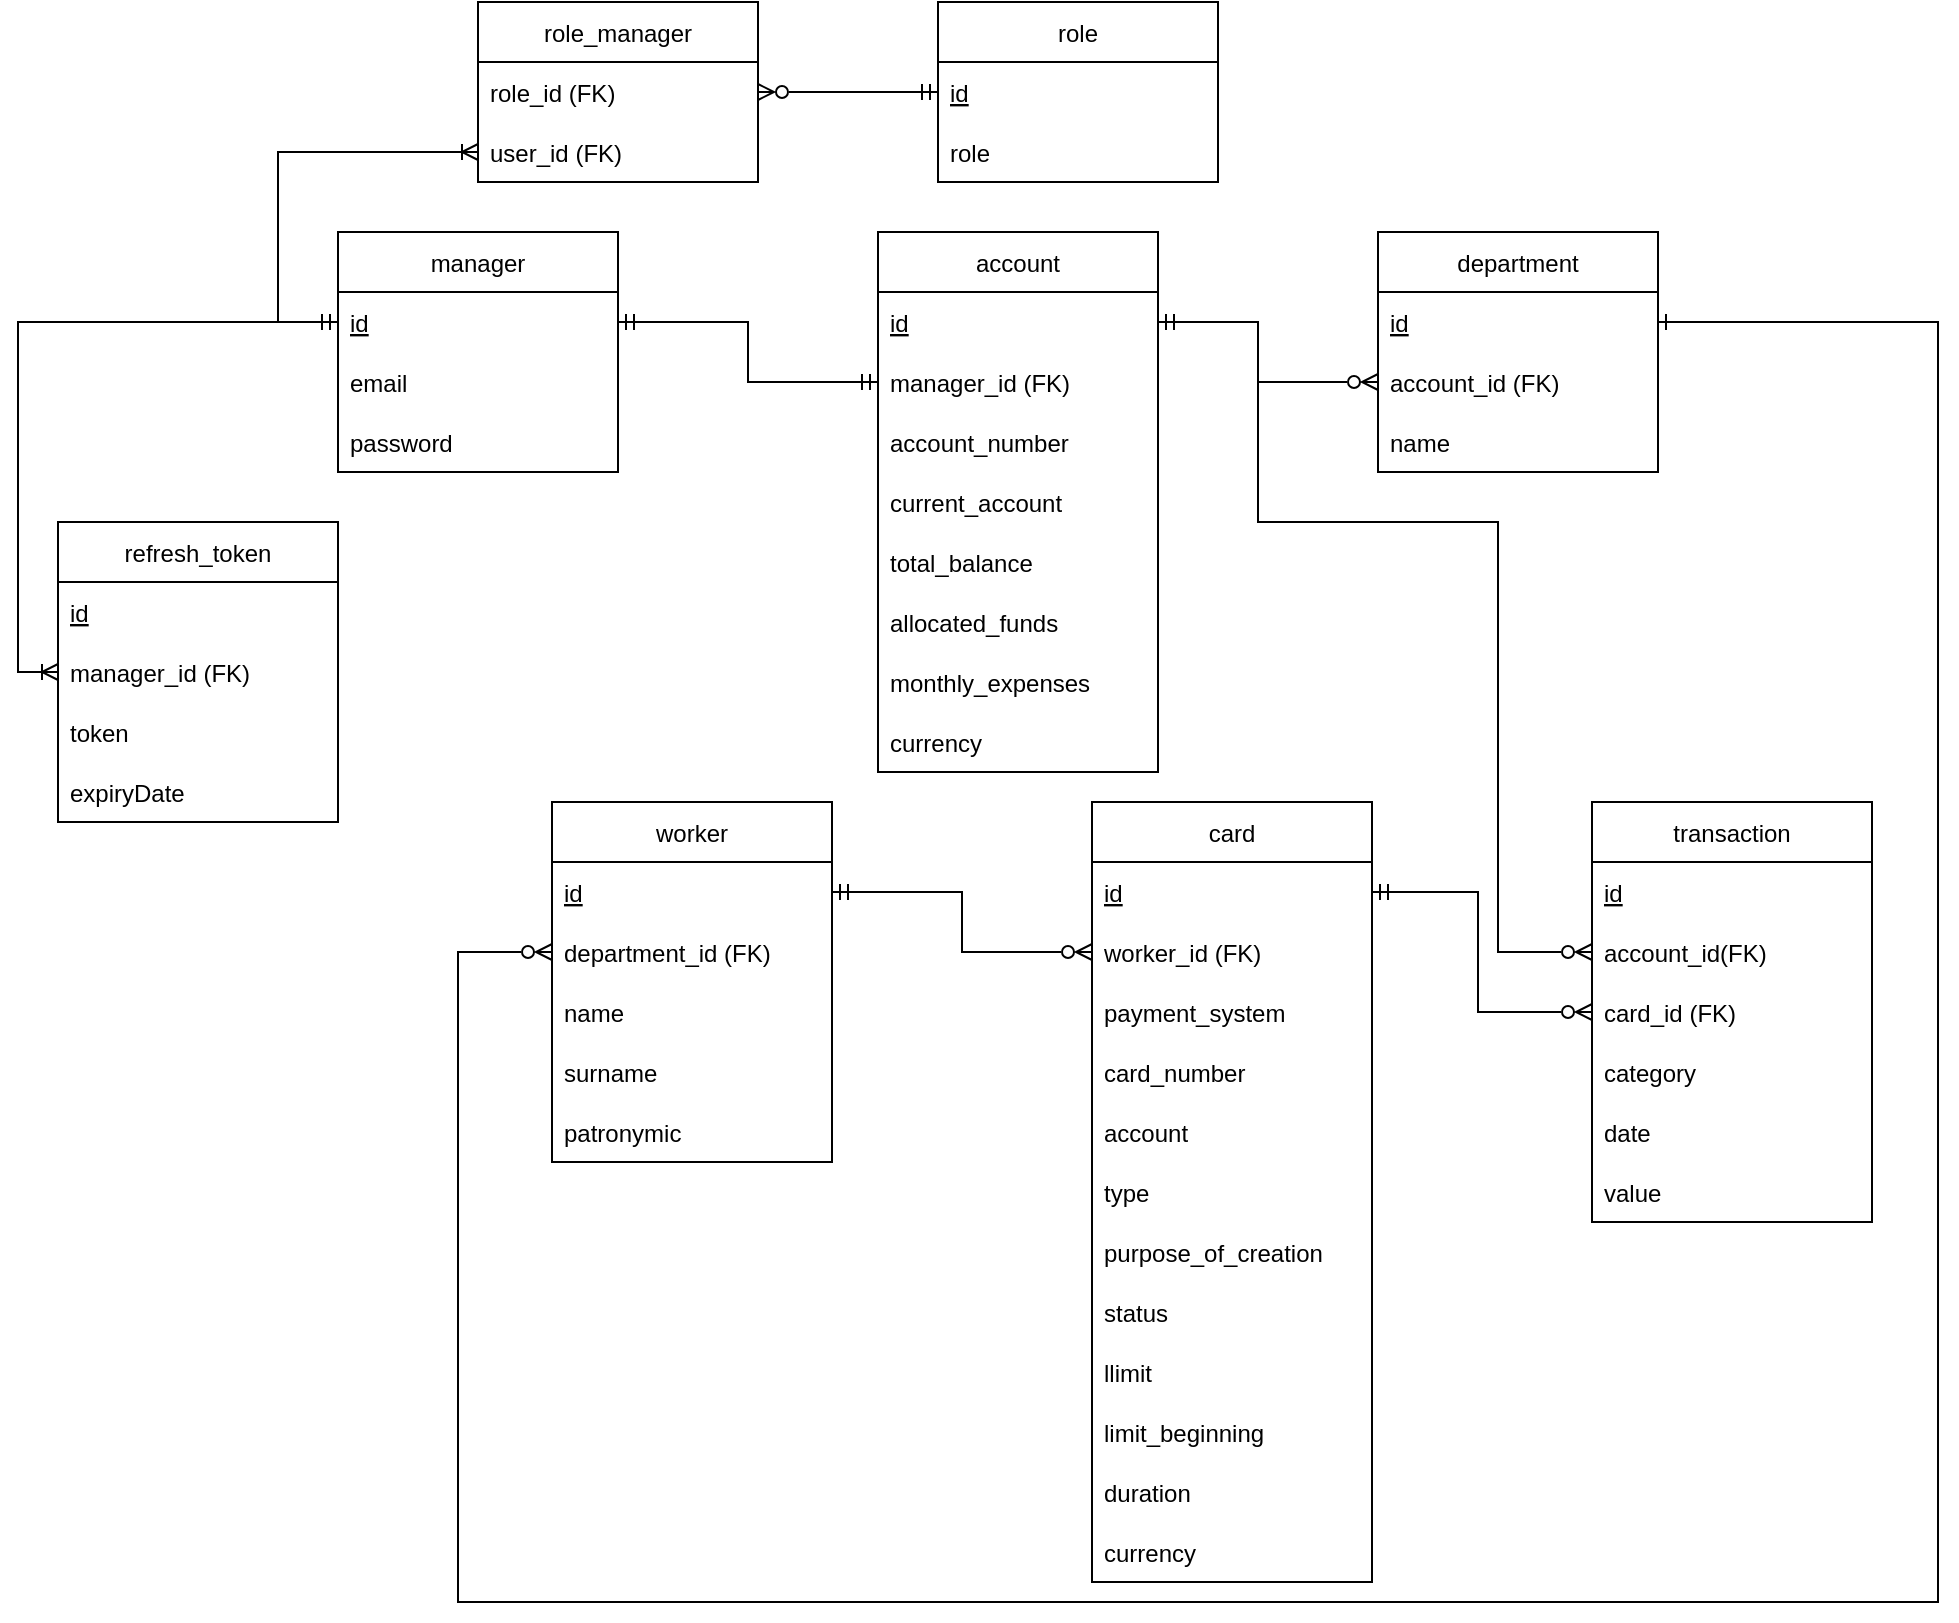 <mxfile version="15.9.1" type="device"><diagram id="fV8NuC_IhSABXQQTqn1Q" name="Page-1"><mxGraphModel dx="2249" dy="1965" grid="1" gridSize="10" guides="1" tooltips="1" connect="1" arrows="1" fold="1" page="1" pageScale="1" pageWidth="827" pageHeight="1169" math="0" shadow="0"><root><mxCell id="0"/><mxCell id="1" parent="0"/><mxCell id="YcEs4hc1Zq2aLNJtnhcE-54" style="edgeStyle=orthogonalEdgeStyle;rounded=0;orthogonalLoop=1;jettySize=auto;html=1;entryX=0;entryY=0.5;entryDx=0;entryDy=0;startArrow=ERmandOne;startFill=0;exitX=1;exitY=0.5;exitDx=0;exitDy=0;endArrow=ERmandOne;endFill=0;" parent="1" source="EOYDnTgEc_vNznU8tial-6" target="YcEs4hc1Zq2aLNJtnhcE-50" edge="1"><mxGeometry relative="1" as="geometry"/></mxCell><mxCell id="1jyUmRkL_I3DHBVLjQzw-10" style="edgeStyle=orthogonalEdgeStyle;rounded=0;orthogonalLoop=1;jettySize=auto;html=1;exitX=0;exitY=0.5;exitDx=0;exitDy=0;startArrow=ERmandOne;startFill=0;endArrow=ERoneToMany;endFill=0;entryX=0;entryY=0.5;entryDx=0;entryDy=0;" parent="1" source="EOYDnTgEc_vNznU8tial-6" target="1jyUmRkL_I3DHBVLjQzw-7" edge="1"><mxGeometry relative="1" as="geometry"><mxPoint x="130" y="-35" as="targetPoint"/><Array as="points"><mxPoint x="30" y="80"/><mxPoint x="30" y="-5"/></Array></mxGeometry></mxCell><mxCell id="1jyUmRkL_I3DHBVLjQzw-16" style="edgeStyle=orthogonalEdgeStyle;rounded=0;orthogonalLoop=1;jettySize=auto;html=1;entryX=0;entryY=0.5;entryDx=0;entryDy=0;startArrow=ERmandOne;startFill=0;endArrow=ERoneToMany;endFill=0;exitX=0;exitY=0.5;exitDx=0;exitDy=0;" parent="1" source="EOYDnTgEc_vNznU8tial-6" target="1jyUmRkL_I3DHBVLjQzw-13" edge="1"><mxGeometry relative="1" as="geometry"/></mxCell><mxCell id="YcEs4hc1Zq2aLNJtnhcE-1" value="manager" style="swimlane;fontStyle=0;childLayout=stackLayout;horizontal=1;startSize=30;horizontalStack=0;resizeParent=1;resizeParentMax=0;resizeLast=0;collapsible=1;marginBottom=0;" parent="1" vertex="1"><mxGeometry x="60" y="35" width="140" height="120" as="geometry"/></mxCell><mxCell id="EOYDnTgEc_vNznU8tial-6" value="id" style="text;strokeColor=none;fillColor=none;align=left;verticalAlign=middle;spacingLeft=4;spacingRight=4;overflow=hidden;points=[[0,0.5],[1,0.5]];portConstraint=eastwest;rotatable=0;fontStyle=4" parent="YcEs4hc1Zq2aLNJtnhcE-1" vertex="1"><mxGeometry y="30" width="140" height="30" as="geometry"/></mxCell><mxCell id="YcEs4hc1Zq2aLNJtnhcE-3" value="email" style="text;strokeColor=none;fillColor=none;align=left;verticalAlign=middle;spacingLeft=4;spacingRight=4;overflow=hidden;points=[[0,0.5],[1,0.5]];portConstraint=eastwest;rotatable=0;" parent="YcEs4hc1Zq2aLNJtnhcE-1" vertex="1"><mxGeometry y="60" width="140" height="30" as="geometry"/></mxCell><mxCell id="YcEs4hc1Zq2aLNJtnhcE-4" value="password" style="text;strokeColor=none;fillColor=none;align=left;verticalAlign=middle;spacingLeft=4;spacingRight=4;overflow=hidden;points=[[0,0.5],[1,0.5]];portConstraint=eastwest;rotatable=0;" parent="YcEs4hc1Zq2aLNJtnhcE-1" vertex="1"><mxGeometry y="90" width="140" height="30" as="geometry"/></mxCell><mxCell id="YcEs4hc1Zq2aLNJtnhcE-33" value="card" style="swimlane;fontStyle=0;childLayout=stackLayout;horizontal=1;startSize=30;horizontalStack=0;resizeParent=1;resizeParentMax=0;resizeLast=0;collapsible=1;marginBottom=0;" parent="1" vertex="1"><mxGeometry x="437" y="320" width="140" height="390" as="geometry"/></mxCell><mxCell id="YcEs4hc1Zq2aLNJtnhcE-34" value="id" style="text;strokeColor=none;fillColor=none;align=left;verticalAlign=middle;spacingLeft=4;spacingRight=4;overflow=hidden;points=[[0,0.5],[1,0.5]];portConstraint=eastwest;rotatable=0;fontStyle=4" parent="YcEs4hc1Zq2aLNJtnhcE-33" vertex="1"><mxGeometry y="30" width="140" height="30" as="geometry"/></mxCell><mxCell id="YcEs4hc1Zq2aLNJtnhcE-35" value="worker_id (FK)" style="text;strokeColor=none;fillColor=none;align=left;verticalAlign=middle;spacingLeft=4;spacingRight=4;overflow=hidden;points=[[0,0.5],[1,0.5]];portConstraint=eastwest;rotatable=0;" parent="YcEs4hc1Zq2aLNJtnhcE-33" vertex="1"><mxGeometry y="60" width="140" height="30" as="geometry"/></mxCell><mxCell id="mhZmct1hZo7QD02tIn7t-14" value="payment_system" style="text;strokeColor=none;fillColor=none;align=left;verticalAlign=middle;spacingLeft=4;spacingRight=4;overflow=hidden;points=[[0,0.5],[1,0.5]];portConstraint=eastwest;rotatable=0;" parent="YcEs4hc1Zq2aLNJtnhcE-33" vertex="1"><mxGeometry y="90" width="140" height="30" as="geometry"/></mxCell><mxCell id="YcEs4hc1Zq2aLNJtnhcE-36" value="card_number" style="text;strokeColor=none;fillColor=none;align=left;verticalAlign=middle;spacingLeft=4;spacingRight=4;overflow=hidden;points=[[0,0.5],[1,0.5]];portConstraint=eastwest;rotatable=0;" parent="YcEs4hc1Zq2aLNJtnhcE-33" vertex="1"><mxGeometry y="120" width="140" height="30" as="geometry"/></mxCell><mxCell id="mhZmct1hZo7QD02tIn7t-21" value="account" style="text;strokeColor=none;fillColor=none;align=left;verticalAlign=middle;spacingLeft=4;spacingRight=4;overflow=hidden;points=[[0,0.5],[1,0.5]];portConstraint=eastwest;rotatable=0;" parent="YcEs4hc1Zq2aLNJtnhcE-33" vertex="1"><mxGeometry y="150" width="140" height="30" as="geometry"/></mxCell><mxCell id="mhZmct1hZo7QD02tIn7t-15" value="type" style="text;strokeColor=none;fillColor=none;align=left;verticalAlign=middle;spacingLeft=4;spacingRight=4;overflow=hidden;points=[[0,0.5],[1,0.5]];portConstraint=eastwest;rotatable=0;" parent="YcEs4hc1Zq2aLNJtnhcE-33" vertex="1"><mxGeometry y="180" width="140" height="30" as="geometry"/></mxCell><mxCell id="mhZmct1hZo7QD02tIn7t-16" value="purpose_of_creation" style="text;strokeColor=none;fillColor=none;align=left;verticalAlign=middle;spacingLeft=4;spacingRight=4;overflow=hidden;points=[[0,0.5],[1,0.5]];portConstraint=eastwest;rotatable=0;" parent="YcEs4hc1Zq2aLNJtnhcE-33" vertex="1"><mxGeometry y="210" width="140" height="30" as="geometry"/></mxCell><mxCell id="mhZmct1hZo7QD02tIn7t-19" value="status" style="text;strokeColor=none;fillColor=none;align=left;verticalAlign=middle;spacingLeft=4;spacingRight=4;overflow=hidden;points=[[0,0.5],[1,0.5]];portConstraint=eastwest;rotatable=0;" parent="YcEs4hc1Zq2aLNJtnhcE-33" vertex="1"><mxGeometry y="240" width="140" height="30" as="geometry"/></mxCell><mxCell id="mhZmct1hZo7QD02tIn7t-22" value="llimit" style="text;strokeColor=none;fillColor=none;align=left;verticalAlign=middle;spacingLeft=4;spacingRight=4;overflow=hidden;points=[[0,0.5],[1,0.5]];portConstraint=eastwest;rotatable=0;" parent="YcEs4hc1Zq2aLNJtnhcE-33" vertex="1"><mxGeometry y="270" width="140" height="30" as="geometry"/></mxCell><mxCell id="mhZmct1hZo7QD02tIn7t-24" value="limit_beginning" style="text;strokeColor=none;fillColor=none;align=left;verticalAlign=middle;spacingLeft=4;spacingRight=4;overflow=hidden;points=[[0,0.5],[1,0.5]];portConstraint=eastwest;rotatable=0;" parent="YcEs4hc1Zq2aLNJtnhcE-33" vertex="1"><mxGeometry y="300" width="140" height="30" as="geometry"/></mxCell><mxCell id="mhZmct1hZo7QD02tIn7t-25" value="duration" style="text;strokeColor=none;fillColor=none;align=left;verticalAlign=middle;spacingLeft=4;spacingRight=4;overflow=hidden;points=[[0,0.5],[1,0.5]];portConstraint=eastwest;rotatable=0;" parent="YcEs4hc1Zq2aLNJtnhcE-33" vertex="1"><mxGeometry y="330" width="140" height="30" as="geometry"/></mxCell><mxCell id="mhZmct1hZo7QD02tIn7t-26" value="currency" style="text;strokeColor=none;fillColor=none;align=left;verticalAlign=middle;spacingLeft=4;spacingRight=4;overflow=hidden;points=[[0,0.5],[1,0.5]];portConstraint=eastwest;rotatable=0;" parent="YcEs4hc1Zq2aLNJtnhcE-33" vertex="1"><mxGeometry y="360" width="140" height="30" as="geometry"/></mxCell><mxCell id="YcEs4hc1Zq2aLNJtnhcE-37" value="department" style="swimlane;fontStyle=0;childLayout=stackLayout;horizontal=1;startSize=30;horizontalStack=0;resizeParent=1;resizeParentMax=0;resizeLast=0;collapsible=1;marginBottom=0;" parent="1" vertex="1"><mxGeometry x="580" y="35" width="140" height="120" as="geometry"/></mxCell><mxCell id="YcEs4hc1Zq2aLNJtnhcE-38" value="id" style="text;strokeColor=none;fillColor=none;align=left;verticalAlign=middle;spacingLeft=4;spacingRight=4;overflow=hidden;points=[[0,0.5],[1,0.5]];portConstraint=eastwest;rotatable=0;fontStyle=4" parent="YcEs4hc1Zq2aLNJtnhcE-37" vertex="1"><mxGeometry y="30" width="140" height="30" as="geometry"/></mxCell><mxCell id="YcEs4hc1Zq2aLNJtnhcE-40" value="account_id (FK)" style="text;strokeColor=none;fillColor=none;align=left;verticalAlign=middle;spacingLeft=4;spacingRight=4;overflow=hidden;points=[[0,0.5],[1,0.5]];portConstraint=eastwest;rotatable=0;" parent="YcEs4hc1Zq2aLNJtnhcE-37" vertex="1"><mxGeometry y="60" width="140" height="30" as="geometry"/></mxCell><mxCell id="mhZmct1hZo7QD02tIn7t-8" value="name" style="text;strokeColor=none;fillColor=none;align=left;verticalAlign=middle;spacingLeft=4;spacingRight=4;overflow=hidden;points=[[0,0.5],[1,0.5]];portConstraint=eastwest;rotatable=0;" parent="YcEs4hc1Zq2aLNJtnhcE-37" vertex="1"><mxGeometry y="90" width="140" height="30" as="geometry"/></mxCell><mxCell id="YcEs4hc1Zq2aLNJtnhcE-41" value="worker" style="swimlane;fontStyle=0;childLayout=stackLayout;horizontal=1;startSize=30;horizontalStack=0;resizeParent=1;resizeParentMax=0;resizeLast=0;collapsible=1;marginBottom=0;" parent="1" vertex="1"><mxGeometry x="167" y="320" width="140" height="180" as="geometry"/></mxCell><mxCell id="YcEs4hc1Zq2aLNJtnhcE-42" value="id" style="text;strokeColor=none;fillColor=none;align=left;verticalAlign=middle;spacingLeft=4;spacingRight=4;overflow=hidden;points=[[0,0.5],[1,0.5]];portConstraint=eastwest;rotatable=0;fontStyle=4" parent="YcEs4hc1Zq2aLNJtnhcE-41" vertex="1"><mxGeometry y="30" width="140" height="30" as="geometry"/></mxCell><mxCell id="YcEs4hc1Zq2aLNJtnhcE-43" value="department_id (FK)" style="text;strokeColor=none;fillColor=none;align=left;verticalAlign=middle;spacingLeft=4;spacingRight=4;overflow=hidden;points=[[0,0.5],[1,0.5]];portConstraint=eastwest;rotatable=0;" parent="YcEs4hc1Zq2aLNJtnhcE-41" vertex="1"><mxGeometry y="60" width="140" height="30" as="geometry"/></mxCell><mxCell id="EOYDnTgEc_vNznU8tial-10" value="name" style="text;strokeColor=none;fillColor=none;align=left;verticalAlign=middle;spacingLeft=4;spacingRight=4;overflow=hidden;points=[[0,0.5],[1,0.5]];portConstraint=eastwest;rotatable=0;" parent="YcEs4hc1Zq2aLNJtnhcE-41" vertex="1"><mxGeometry y="90" width="140" height="30" as="geometry"/></mxCell><mxCell id="mhZmct1hZo7QD02tIn7t-9" value="surname" style="text;strokeColor=none;fillColor=none;align=left;verticalAlign=middle;spacingLeft=4;spacingRight=4;overflow=hidden;points=[[0,0.5],[1,0.5]];portConstraint=eastwest;rotatable=0;" parent="YcEs4hc1Zq2aLNJtnhcE-41" vertex="1"><mxGeometry y="120" width="140" height="30" as="geometry"/></mxCell><mxCell id="mhZmct1hZo7QD02tIn7t-10" value="patronymic" style="text;strokeColor=none;fillColor=none;align=left;verticalAlign=middle;spacingLeft=4;spacingRight=4;overflow=hidden;points=[[0,0.5],[1,0.5]];portConstraint=eastwest;rotatable=0;" parent="YcEs4hc1Zq2aLNJtnhcE-41" vertex="1"><mxGeometry y="150" width="140" height="30" as="geometry"/></mxCell><mxCell id="YcEs4hc1Zq2aLNJtnhcE-45" value="transaction" style="swimlane;fontStyle=0;childLayout=stackLayout;horizontal=1;startSize=30;horizontalStack=0;resizeParent=1;resizeParentMax=0;resizeLast=0;collapsible=1;marginBottom=0;" parent="1" vertex="1"><mxGeometry x="687" y="320" width="140" height="210" as="geometry"/></mxCell><mxCell id="YcEs4hc1Zq2aLNJtnhcE-47" value="id" style="text;strokeColor=none;fillColor=none;align=left;verticalAlign=middle;spacingLeft=4;spacingRight=4;overflow=hidden;points=[[0,0.5],[1,0.5]];portConstraint=eastwest;rotatable=0;fontStyle=4" parent="YcEs4hc1Zq2aLNJtnhcE-45" vertex="1"><mxGeometry y="30" width="140" height="30" as="geometry"/></mxCell><mxCell id="mKEa6wRX-RFGLHu6PxGK-1" value="account_id(FK)" style="text;strokeColor=none;fillColor=none;align=left;verticalAlign=middle;spacingLeft=4;spacingRight=4;overflow=hidden;points=[[0,0.5],[1,0.5]];portConstraint=eastwest;rotatable=0;" vertex="1" parent="YcEs4hc1Zq2aLNJtnhcE-45"><mxGeometry y="60" width="140" height="30" as="geometry"/></mxCell><mxCell id="YcEs4hc1Zq2aLNJtnhcE-46" value="card_id (FK)" style="text;strokeColor=none;fillColor=none;align=left;verticalAlign=middle;spacingLeft=4;spacingRight=4;overflow=hidden;points=[[0,0.5],[1,0.5]];portConstraint=eastwest;rotatable=0;" parent="YcEs4hc1Zq2aLNJtnhcE-45" vertex="1"><mxGeometry y="90" width="140" height="30" as="geometry"/></mxCell><mxCell id="YcEs4hc1Zq2aLNJtnhcE-48" value="category" style="text;strokeColor=none;fillColor=none;align=left;verticalAlign=middle;spacingLeft=4;spacingRight=4;overflow=hidden;points=[[0,0.5],[1,0.5]];portConstraint=eastwest;rotatable=0;" parent="YcEs4hc1Zq2aLNJtnhcE-45" vertex="1"><mxGeometry y="120" width="140" height="30" as="geometry"/></mxCell><mxCell id="mhZmct1hZo7QD02tIn7t-17" value="date" style="text;strokeColor=none;fillColor=none;align=left;verticalAlign=middle;spacingLeft=4;spacingRight=4;overflow=hidden;points=[[0,0.5],[1,0.5]];portConstraint=eastwest;rotatable=0;" parent="YcEs4hc1Zq2aLNJtnhcE-45" vertex="1"><mxGeometry y="150" width="140" height="30" as="geometry"/></mxCell><mxCell id="mhZmct1hZo7QD02tIn7t-18" value="value" style="text;strokeColor=none;fillColor=none;align=left;verticalAlign=middle;spacingLeft=4;spacingRight=4;overflow=hidden;points=[[0,0.5],[1,0.5]];portConstraint=eastwest;rotatable=0;" parent="YcEs4hc1Zq2aLNJtnhcE-45" vertex="1"><mxGeometry y="180" width="140" height="30" as="geometry"/></mxCell><mxCell id="YcEs4hc1Zq2aLNJtnhcE-49" value="account" style="swimlane;fontStyle=0;childLayout=stackLayout;horizontal=1;startSize=30;horizontalStack=0;resizeParent=1;resizeParentMax=0;resizeLast=0;collapsible=1;marginBottom=0;" parent="1" vertex="1"><mxGeometry x="330" y="35" width="140" height="270" as="geometry"/></mxCell><mxCell id="YcEs4hc1Zq2aLNJtnhcE-51" value="id" style="text;strokeColor=none;fillColor=none;align=left;verticalAlign=middle;spacingLeft=4;spacingRight=4;overflow=hidden;points=[[0,0.5],[1,0.5]];portConstraint=eastwest;rotatable=0;fontStyle=4" parent="YcEs4hc1Zq2aLNJtnhcE-49" vertex="1"><mxGeometry y="30" width="140" height="30" as="geometry"/></mxCell><mxCell id="YcEs4hc1Zq2aLNJtnhcE-50" value="manager_id (FK)" style="text;strokeColor=none;fillColor=none;align=left;verticalAlign=middle;spacingLeft=4;spacingRight=4;overflow=hidden;points=[[0,0.5],[1,0.5]];portConstraint=eastwest;rotatable=0;" parent="YcEs4hc1Zq2aLNJtnhcE-49" vertex="1"><mxGeometry y="60" width="140" height="30" as="geometry"/></mxCell><mxCell id="mhZmct1hZo7QD02tIn7t-7" value="account_number" style="text;strokeColor=none;fillColor=none;align=left;verticalAlign=middle;spacingLeft=4;spacingRight=4;overflow=hidden;points=[[0,0.5],[1,0.5]];portConstraint=eastwest;rotatable=0;" parent="YcEs4hc1Zq2aLNJtnhcE-49" vertex="1"><mxGeometry y="90" width="140" height="30" as="geometry"/></mxCell><mxCell id="YcEs4hc1Zq2aLNJtnhcE-52" value="current_account" style="text;strokeColor=none;fillColor=none;align=left;verticalAlign=middle;spacingLeft=4;spacingRight=4;overflow=hidden;points=[[0,0.5],[1,0.5]];portConstraint=eastwest;rotatable=0;" parent="YcEs4hc1Zq2aLNJtnhcE-49" vertex="1"><mxGeometry y="120" width="140" height="30" as="geometry"/></mxCell><mxCell id="mhZmct1hZo7QD02tIn7t-2" value="total_balance" style="text;strokeColor=none;fillColor=none;align=left;verticalAlign=middle;spacingLeft=4;spacingRight=4;overflow=hidden;points=[[0,0.5],[1,0.5]];portConstraint=eastwest;rotatable=0;" parent="YcEs4hc1Zq2aLNJtnhcE-49" vertex="1"><mxGeometry y="150" width="140" height="30" as="geometry"/></mxCell><mxCell id="mhZmct1hZo7QD02tIn7t-3" value="allocated_funds" style="text;strokeColor=none;fillColor=none;align=left;verticalAlign=middle;spacingLeft=4;spacingRight=4;overflow=hidden;points=[[0,0.5],[1,0.5]];portConstraint=eastwest;rotatable=0;" parent="YcEs4hc1Zq2aLNJtnhcE-49" vertex="1"><mxGeometry y="180" width="140" height="30" as="geometry"/></mxCell><mxCell id="mhZmct1hZo7QD02tIn7t-4" value="monthly_expenses" style="text;strokeColor=none;fillColor=none;align=left;verticalAlign=middle;spacingLeft=4;spacingRight=4;overflow=hidden;points=[[0,0.5],[1,0.5]];portConstraint=eastwest;rotatable=0;" parent="YcEs4hc1Zq2aLNJtnhcE-49" vertex="1"><mxGeometry y="210" width="140" height="30" as="geometry"/></mxCell><mxCell id="-spfz7uZjG6SPMM0oD7H-1" value="currency" style="text;strokeColor=none;fillColor=none;align=left;verticalAlign=middle;spacingLeft=4;spacingRight=4;overflow=hidden;points=[[0,0.5],[1,0.5]];portConstraint=eastwest;rotatable=0;" parent="YcEs4hc1Zq2aLNJtnhcE-49" vertex="1"><mxGeometry y="240" width="140" height="30" as="geometry"/></mxCell><mxCell id="EOYDnTgEc_vNznU8tial-5" value="" style="edgeStyle=orthogonalEdgeStyle;rounded=0;orthogonalLoop=1;jettySize=auto;html=1;startArrow=ERmandOne;startFill=0;endArrow=ERzeroToMany;endFill=0;exitX=1;exitY=0.5;exitDx=0;exitDy=0;" parent="1" source="YcEs4hc1Zq2aLNJtnhcE-51" target="YcEs4hc1Zq2aLNJtnhcE-40" edge="1"><mxGeometry relative="1" as="geometry"><mxPoint x="470" y="110" as="sourcePoint"/><Array as="points"><mxPoint x="520" y="80"/><mxPoint x="520" y="110"/></Array></mxGeometry></mxCell><mxCell id="EOYDnTgEc_vNznU8tial-7" style="edgeStyle=orthogonalEdgeStyle;rounded=0;orthogonalLoop=1;jettySize=auto;html=1;entryX=0;entryY=0.5;entryDx=0;entryDy=0;startArrow=ERone;startFill=0;endArrow=ERzeroToMany;endFill=0;exitX=1;exitY=0.5;exitDx=0;exitDy=0;" parent="1" source="YcEs4hc1Zq2aLNJtnhcE-38" target="YcEs4hc1Zq2aLNJtnhcE-43" edge="1"><mxGeometry relative="1" as="geometry"><Array as="points"><mxPoint x="860" y="80"/><mxPoint x="860" y="720"/><mxPoint x="120" y="720"/><mxPoint x="120" y="395"/></Array><mxPoint x="580" y="140" as="sourcePoint"/></mxGeometry></mxCell><mxCell id="EOYDnTgEc_vNznU8tial-9" style="edgeStyle=orthogonalEdgeStyle;rounded=0;orthogonalLoop=1;jettySize=auto;html=1;entryX=0;entryY=0.5;entryDx=0;entryDy=0;startArrow=ERmandOne;startFill=0;endArrow=ERzeroToMany;endFill=0;exitX=1;exitY=0.5;exitDx=0;exitDy=0;" parent="1" source="YcEs4hc1Zq2aLNJtnhcE-42" target="YcEs4hc1Zq2aLNJtnhcE-35" edge="1"><mxGeometry relative="1" as="geometry"/></mxCell><mxCell id="EOYDnTgEc_vNznU8tial-11" value="" style="edgeStyle=orthogonalEdgeStyle;rounded=0;orthogonalLoop=1;jettySize=auto;html=1;startArrow=ERmandOne;startFill=0;endArrow=ERzeroToMany;endFill=0;entryX=0;entryY=0.5;entryDx=0;entryDy=0;exitX=1;exitY=0.5;exitDx=0;exitDy=0;" parent="1" source="YcEs4hc1Zq2aLNJtnhcE-34" target="YcEs4hc1Zq2aLNJtnhcE-46" edge="1"><mxGeometry relative="1" as="geometry"><Array as="points"><mxPoint x="630" y="365"/><mxPoint x="630" y="425"/></Array></mxGeometry></mxCell><mxCell id="1jyUmRkL_I3DHBVLjQzw-9" style="edgeStyle=orthogonalEdgeStyle;rounded=0;orthogonalLoop=1;jettySize=auto;html=1;entryX=1;entryY=0.5;entryDx=0;entryDy=0;startArrow=ERmandOne;startFill=0;endArrow=ERzeroToMany;endFill=0;exitX=0;exitY=0.5;exitDx=0;exitDy=0;" parent="1" source="1jyUmRkL_I3DHBVLjQzw-2" target="1jyUmRkL_I3DHBVLjQzw-6" edge="1"><mxGeometry relative="1" as="geometry"/></mxCell><mxCell id="1jyUmRkL_I3DHBVLjQzw-1" value="role" style="swimlane;fontStyle=0;childLayout=stackLayout;horizontal=1;startSize=30;horizontalStack=0;resizeParent=1;resizeParentMax=0;resizeLast=0;collapsible=1;marginBottom=0;" parent="1" vertex="1"><mxGeometry x="360" y="-80" width="140" height="90" as="geometry"/></mxCell><mxCell id="1jyUmRkL_I3DHBVLjQzw-2" value="id" style="text;strokeColor=none;fillColor=none;align=left;verticalAlign=middle;spacingLeft=4;spacingRight=4;overflow=hidden;points=[[0,0.5],[1,0.5]];portConstraint=eastwest;rotatable=0;fontStyle=4" parent="1jyUmRkL_I3DHBVLjQzw-1" vertex="1"><mxGeometry y="30" width="140" height="30" as="geometry"/></mxCell><mxCell id="1jyUmRkL_I3DHBVLjQzw-3" value="role" style="text;strokeColor=none;fillColor=none;align=left;verticalAlign=middle;spacingLeft=4;spacingRight=4;overflow=hidden;points=[[0,0.5],[1,0.5]];portConstraint=eastwest;rotatable=0;" parent="1jyUmRkL_I3DHBVLjQzw-1" vertex="1"><mxGeometry y="60" width="140" height="30" as="geometry"/></mxCell><mxCell id="1jyUmRkL_I3DHBVLjQzw-5" value="role_manager" style="swimlane;fontStyle=0;childLayout=stackLayout;horizontal=1;startSize=30;horizontalStack=0;resizeParent=1;resizeParentMax=0;resizeLast=0;collapsible=1;marginBottom=0;" parent="1" vertex="1"><mxGeometry x="130" y="-80" width="140" height="90" as="geometry"/></mxCell><mxCell id="1jyUmRkL_I3DHBVLjQzw-6" value="role_id (FK)" style="text;strokeColor=none;fillColor=none;align=left;verticalAlign=middle;spacingLeft=4;spacingRight=4;overflow=hidden;points=[[0,0.5],[1,0.5]];portConstraint=eastwest;rotatable=0;" parent="1jyUmRkL_I3DHBVLjQzw-5" vertex="1"><mxGeometry y="30" width="140" height="30" as="geometry"/></mxCell><mxCell id="1jyUmRkL_I3DHBVLjQzw-7" value="user_id (FK)" style="text;strokeColor=none;fillColor=none;align=left;verticalAlign=middle;spacingLeft=4;spacingRight=4;overflow=hidden;points=[[0,0.5],[1,0.5]];portConstraint=eastwest;rotatable=0;" parent="1jyUmRkL_I3DHBVLjQzw-5" vertex="1"><mxGeometry y="60" width="140" height="30" as="geometry"/></mxCell><mxCell id="1jyUmRkL_I3DHBVLjQzw-11" value="refresh_token" style="swimlane;fontStyle=0;childLayout=stackLayout;horizontal=1;startSize=30;horizontalStack=0;resizeParent=1;resizeParentMax=0;resizeLast=0;collapsible=1;marginBottom=0;" parent="1" vertex="1"><mxGeometry x="-80" y="180" width="140" height="150" as="geometry"/></mxCell><mxCell id="1jyUmRkL_I3DHBVLjQzw-12" value="id" style="text;strokeColor=none;fillColor=none;align=left;verticalAlign=middle;spacingLeft=4;spacingRight=4;overflow=hidden;points=[[0,0.5],[1,0.5]];portConstraint=eastwest;rotatable=0;fontStyle=4" parent="1jyUmRkL_I3DHBVLjQzw-11" vertex="1"><mxGeometry y="30" width="140" height="30" as="geometry"/></mxCell><mxCell id="1jyUmRkL_I3DHBVLjQzw-13" value="manager_id (FK)" style="text;strokeColor=none;fillColor=none;align=left;verticalAlign=middle;spacingLeft=4;spacingRight=4;overflow=hidden;points=[[0,0.5],[1,0.5]];portConstraint=eastwest;rotatable=0;" parent="1jyUmRkL_I3DHBVLjQzw-11" vertex="1"><mxGeometry y="60" width="140" height="30" as="geometry"/></mxCell><mxCell id="1jyUmRkL_I3DHBVLjQzw-14" value="token" style="text;strokeColor=none;fillColor=none;align=left;verticalAlign=middle;spacingLeft=4;spacingRight=4;overflow=hidden;points=[[0,0.5],[1,0.5]];portConstraint=eastwest;rotatable=0;" parent="1jyUmRkL_I3DHBVLjQzw-11" vertex="1"><mxGeometry y="90" width="140" height="30" as="geometry"/></mxCell><mxCell id="1jyUmRkL_I3DHBVLjQzw-15" value="expiryDate" style="text;strokeColor=none;fillColor=none;align=left;verticalAlign=middle;spacingLeft=4;spacingRight=4;overflow=hidden;points=[[0,0.5],[1,0.5]];portConstraint=eastwest;rotatable=0;" parent="1jyUmRkL_I3DHBVLjQzw-11" vertex="1"><mxGeometry y="120" width="140" height="30" as="geometry"/></mxCell><mxCell id="mKEa6wRX-RFGLHu6PxGK-2" style="edgeStyle=orthogonalEdgeStyle;rounded=0;orthogonalLoop=1;jettySize=auto;html=1;entryX=0;entryY=0.5;entryDx=0;entryDy=0;exitX=1;exitY=0.5;exitDx=0;exitDy=0;endArrow=ERzeroToMany;endFill=0;startArrow=ERmandOne;startFill=0;" edge="1" parent="1" source="YcEs4hc1Zq2aLNJtnhcE-51" target="mKEa6wRX-RFGLHu6PxGK-1"><mxGeometry relative="1" as="geometry"><Array as="points"><mxPoint x="520" y="80"/><mxPoint x="520" y="180"/><mxPoint x="640" y="180"/><mxPoint x="640" y="395"/></Array></mxGeometry></mxCell></root></mxGraphModel></diagram></mxfile>